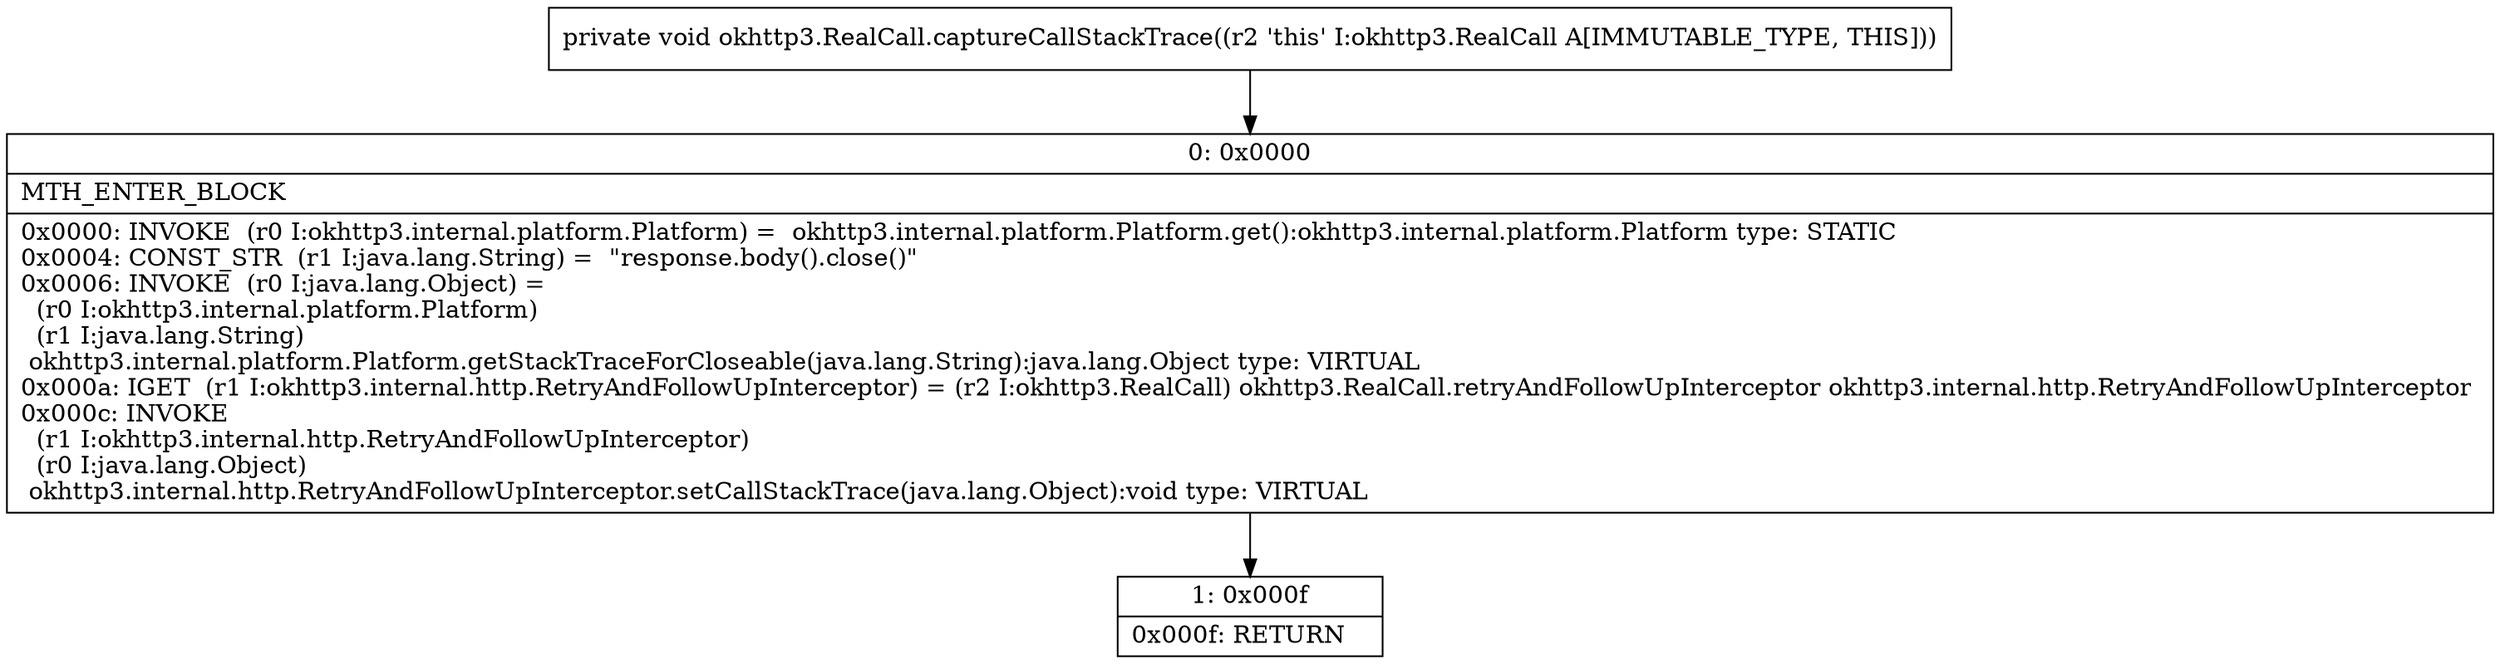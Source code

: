 digraph "CFG forokhttp3.RealCall.captureCallStackTrace()V" {
Node_0 [shape=record,label="{0\:\ 0x0000|MTH_ENTER_BLOCK\l|0x0000: INVOKE  (r0 I:okhttp3.internal.platform.Platform) =  okhttp3.internal.platform.Platform.get():okhttp3.internal.platform.Platform type: STATIC \l0x0004: CONST_STR  (r1 I:java.lang.String) =  \"response.body().close()\" \l0x0006: INVOKE  (r0 I:java.lang.Object) = \l  (r0 I:okhttp3.internal.platform.Platform)\l  (r1 I:java.lang.String)\l okhttp3.internal.platform.Platform.getStackTraceForCloseable(java.lang.String):java.lang.Object type: VIRTUAL \l0x000a: IGET  (r1 I:okhttp3.internal.http.RetryAndFollowUpInterceptor) = (r2 I:okhttp3.RealCall) okhttp3.RealCall.retryAndFollowUpInterceptor okhttp3.internal.http.RetryAndFollowUpInterceptor \l0x000c: INVOKE  \l  (r1 I:okhttp3.internal.http.RetryAndFollowUpInterceptor)\l  (r0 I:java.lang.Object)\l okhttp3.internal.http.RetryAndFollowUpInterceptor.setCallStackTrace(java.lang.Object):void type: VIRTUAL \l}"];
Node_1 [shape=record,label="{1\:\ 0x000f|0x000f: RETURN   \l}"];
MethodNode[shape=record,label="{private void okhttp3.RealCall.captureCallStackTrace((r2 'this' I:okhttp3.RealCall A[IMMUTABLE_TYPE, THIS])) }"];
MethodNode -> Node_0;
Node_0 -> Node_1;
}

